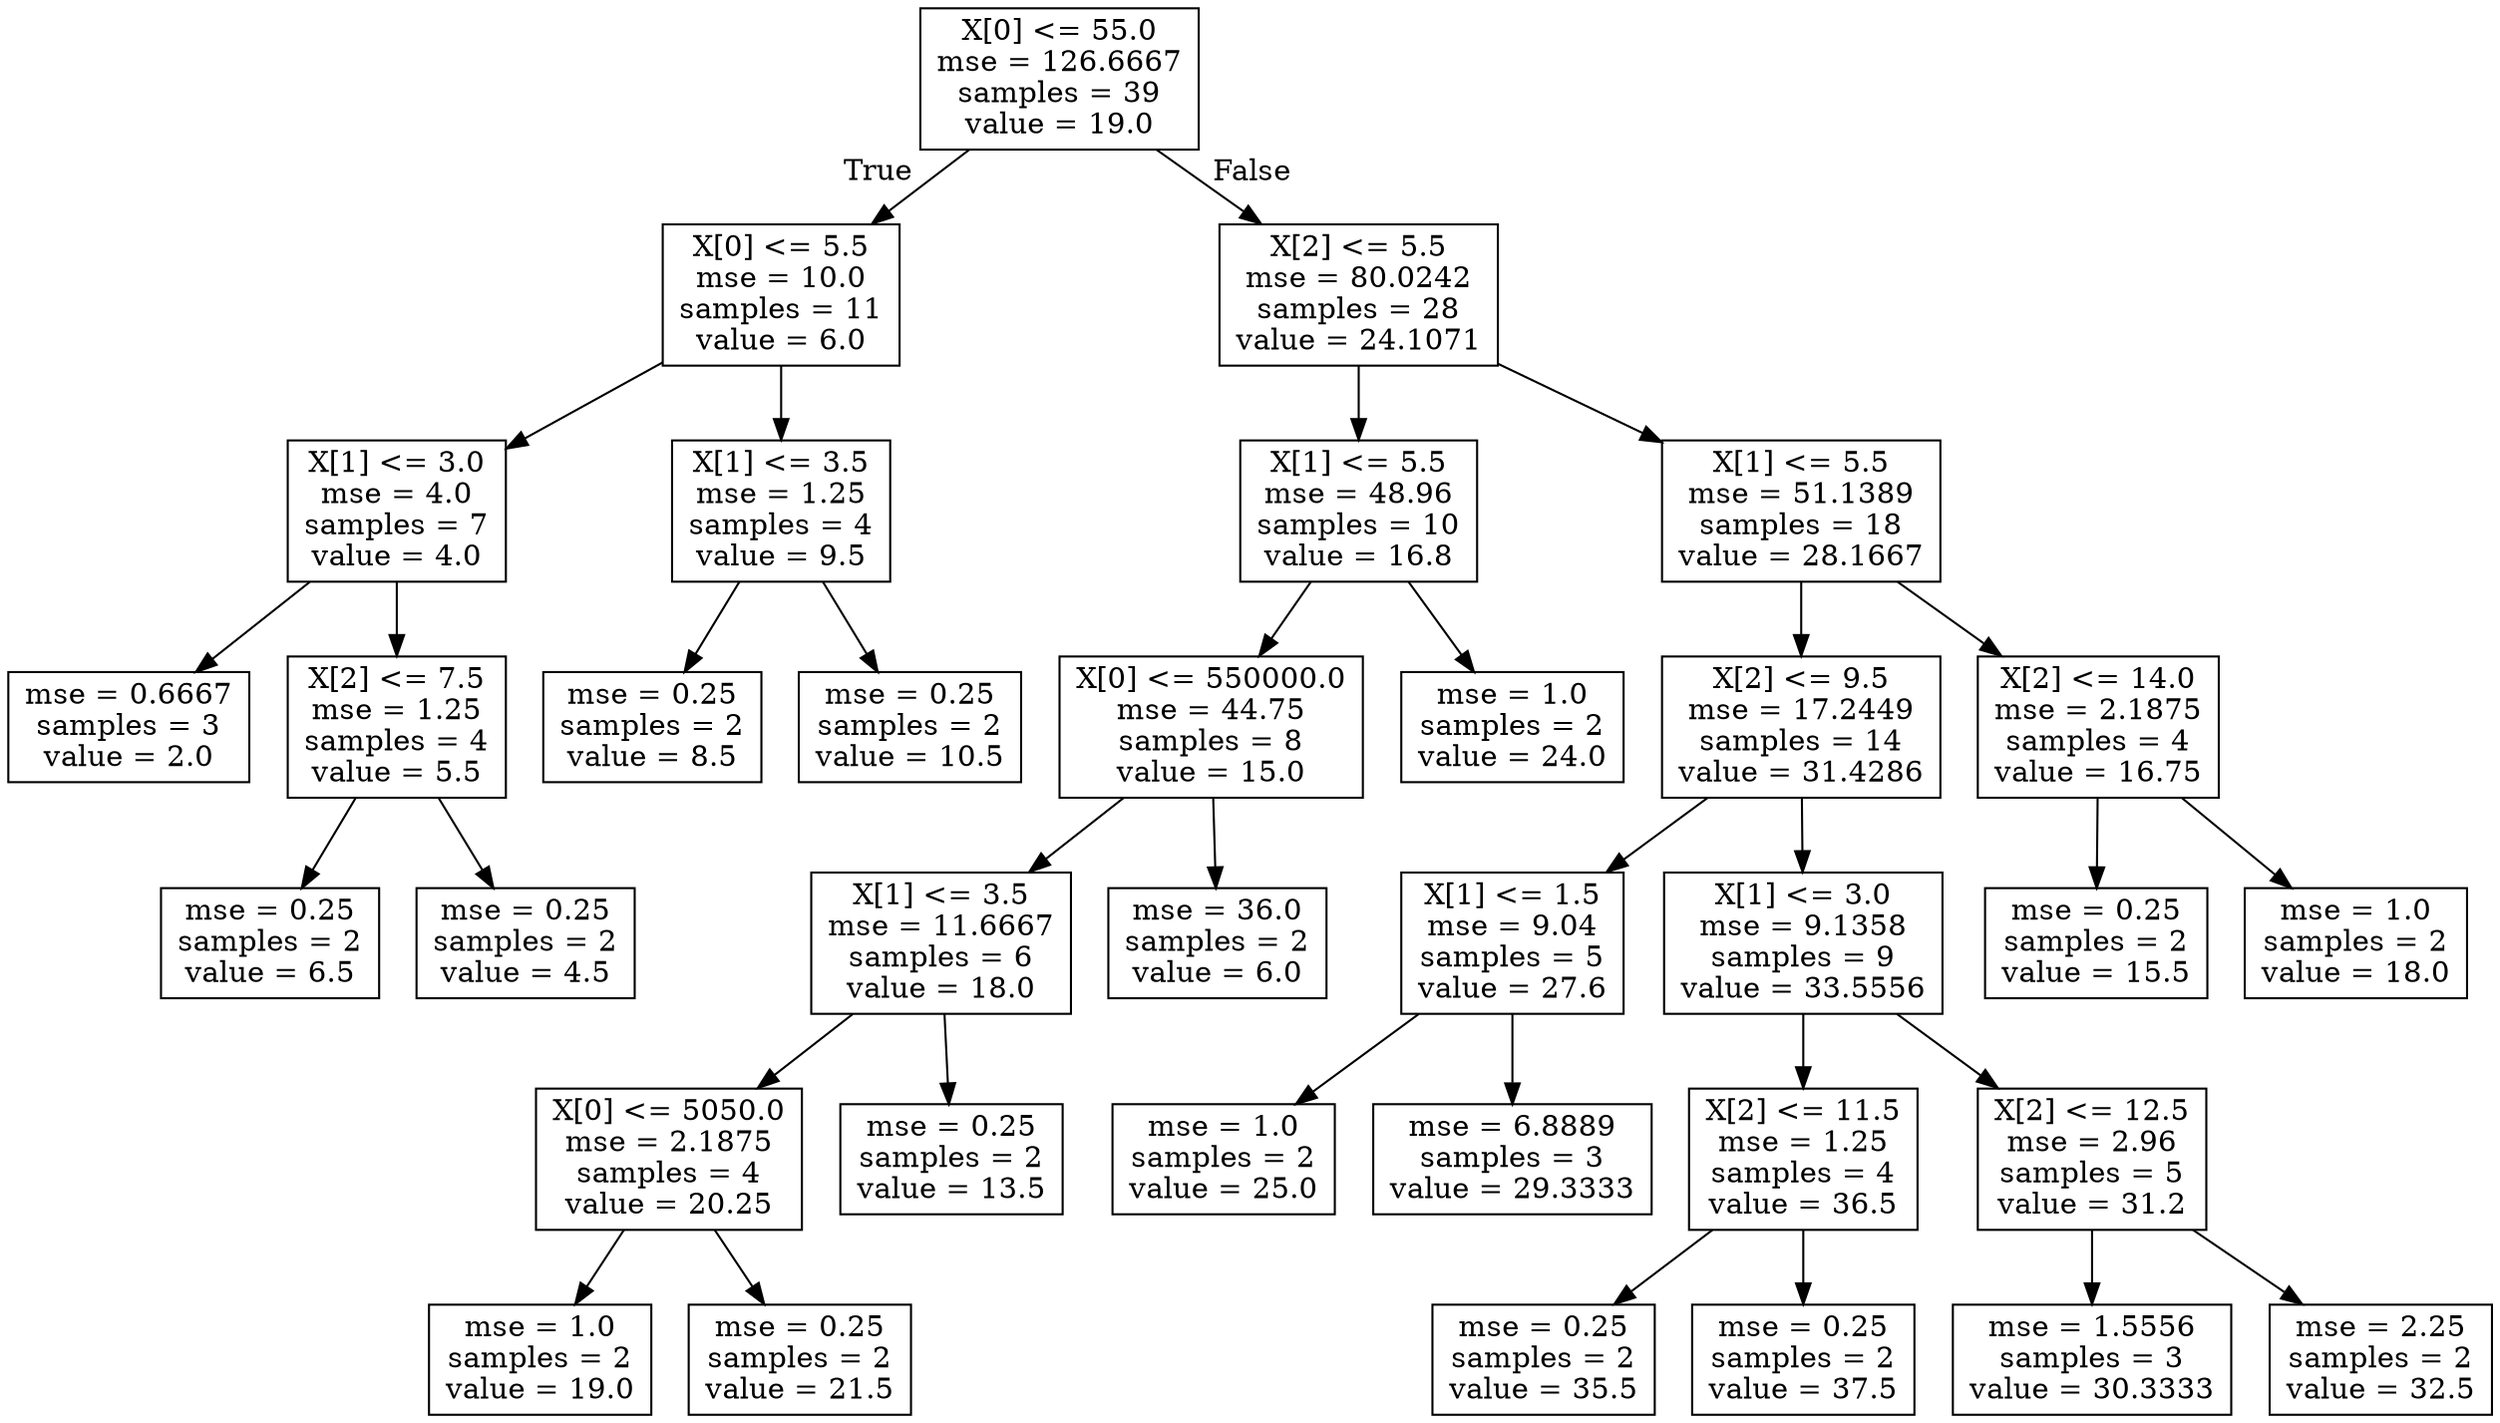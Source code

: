 digraph Tree {
node [shape=box] ;
0 [label="X[0] <= 55.0\nmse = 126.6667\nsamples = 39\nvalue = 19.0"] ;
1 [label="X[0] <= 5.5\nmse = 10.0\nsamples = 11\nvalue = 6.0"] ;
0 -> 1 [labeldistance=2.5, labelangle=45, headlabel="True"] ;
2 [label="X[1] <= 3.0\nmse = 4.0\nsamples = 7\nvalue = 4.0"] ;
1 -> 2 ;
3 [label="mse = 0.6667\nsamples = 3\nvalue = 2.0"] ;
2 -> 3 ;
4 [label="X[2] <= 7.5\nmse = 1.25\nsamples = 4\nvalue = 5.5"] ;
2 -> 4 ;
5 [label="mse = 0.25\nsamples = 2\nvalue = 6.5"] ;
4 -> 5 ;
6 [label="mse = 0.25\nsamples = 2\nvalue = 4.5"] ;
4 -> 6 ;
7 [label="X[1] <= 3.5\nmse = 1.25\nsamples = 4\nvalue = 9.5"] ;
1 -> 7 ;
8 [label="mse = 0.25\nsamples = 2\nvalue = 8.5"] ;
7 -> 8 ;
9 [label="mse = 0.25\nsamples = 2\nvalue = 10.5"] ;
7 -> 9 ;
10 [label="X[2] <= 5.5\nmse = 80.0242\nsamples = 28\nvalue = 24.1071"] ;
0 -> 10 [labeldistance=2.5, labelangle=-45, headlabel="False"] ;
11 [label="X[1] <= 5.5\nmse = 48.96\nsamples = 10\nvalue = 16.8"] ;
10 -> 11 ;
12 [label="X[0] <= 550000.0\nmse = 44.75\nsamples = 8\nvalue = 15.0"] ;
11 -> 12 ;
13 [label="X[1] <= 3.5\nmse = 11.6667\nsamples = 6\nvalue = 18.0"] ;
12 -> 13 ;
14 [label="X[0] <= 5050.0\nmse = 2.1875\nsamples = 4\nvalue = 20.25"] ;
13 -> 14 ;
15 [label="mse = 1.0\nsamples = 2\nvalue = 19.0"] ;
14 -> 15 ;
16 [label="mse = 0.25\nsamples = 2\nvalue = 21.5"] ;
14 -> 16 ;
17 [label="mse = 0.25\nsamples = 2\nvalue = 13.5"] ;
13 -> 17 ;
18 [label="mse = 36.0\nsamples = 2\nvalue = 6.0"] ;
12 -> 18 ;
19 [label="mse = 1.0\nsamples = 2\nvalue = 24.0"] ;
11 -> 19 ;
20 [label="X[1] <= 5.5\nmse = 51.1389\nsamples = 18\nvalue = 28.1667"] ;
10 -> 20 ;
21 [label="X[2] <= 9.5\nmse = 17.2449\nsamples = 14\nvalue = 31.4286"] ;
20 -> 21 ;
22 [label="X[1] <= 1.5\nmse = 9.04\nsamples = 5\nvalue = 27.6"] ;
21 -> 22 ;
23 [label="mse = 1.0\nsamples = 2\nvalue = 25.0"] ;
22 -> 23 ;
24 [label="mse = 6.8889\nsamples = 3\nvalue = 29.3333"] ;
22 -> 24 ;
25 [label="X[1] <= 3.0\nmse = 9.1358\nsamples = 9\nvalue = 33.5556"] ;
21 -> 25 ;
26 [label="X[2] <= 11.5\nmse = 1.25\nsamples = 4\nvalue = 36.5"] ;
25 -> 26 ;
27 [label="mse = 0.25\nsamples = 2\nvalue = 35.5"] ;
26 -> 27 ;
28 [label="mse = 0.25\nsamples = 2\nvalue = 37.5"] ;
26 -> 28 ;
29 [label="X[2] <= 12.5\nmse = 2.96\nsamples = 5\nvalue = 31.2"] ;
25 -> 29 ;
30 [label="mse = 1.5556\nsamples = 3\nvalue = 30.3333"] ;
29 -> 30 ;
31 [label="mse = 2.25\nsamples = 2\nvalue = 32.5"] ;
29 -> 31 ;
32 [label="X[2] <= 14.0\nmse = 2.1875\nsamples = 4\nvalue = 16.75"] ;
20 -> 32 ;
33 [label="mse = 0.25\nsamples = 2\nvalue = 15.5"] ;
32 -> 33 ;
34 [label="mse = 1.0\nsamples = 2\nvalue = 18.0"] ;
32 -> 34 ;
}